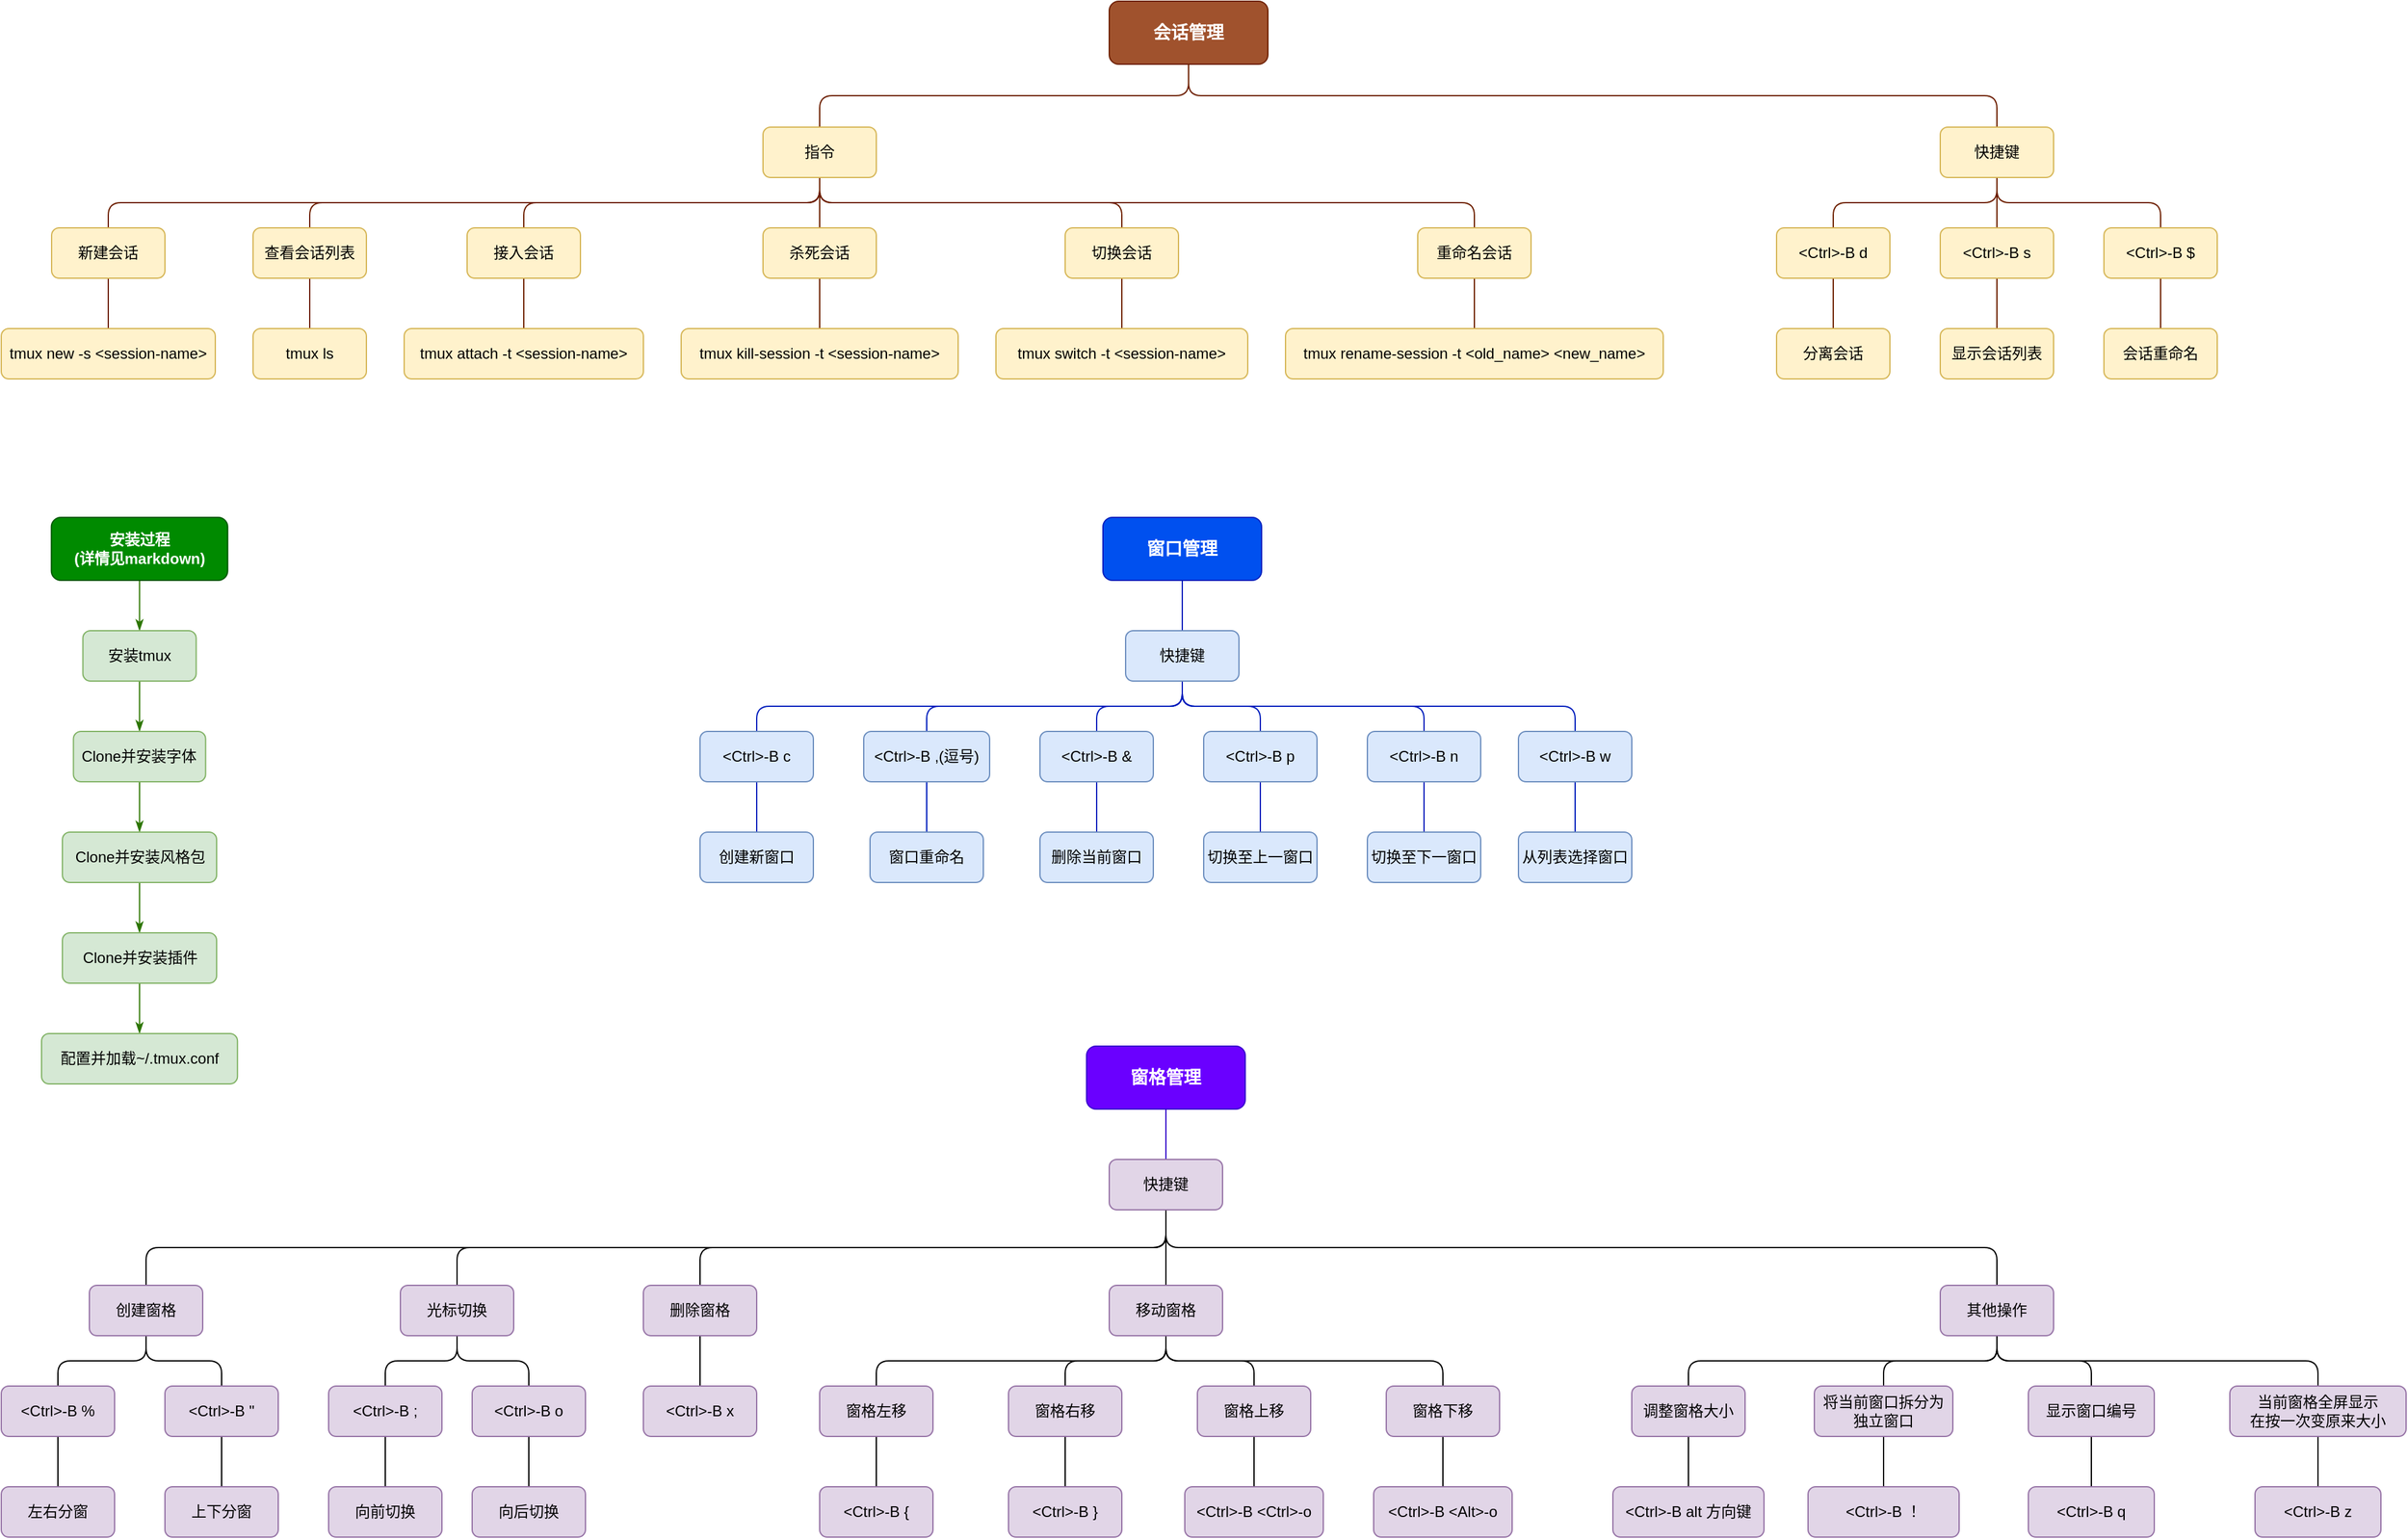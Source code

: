 <mxfile version="23.0.2" type="device">
  <diagram name="第 1 页" id="jVHiiq0NcTN1Iu_3gQoc">
    <mxGraphModel dx="3398" dy="1176" grid="1" gridSize="10" guides="1" tooltips="1" connect="1" arrows="1" fold="1" page="1" pageScale="1" pageWidth="827" pageHeight="1169" math="0" shadow="0">
      <root>
        <mxCell id="0" />
        <mxCell id="1" parent="0" />
        <mxCell id="lMFEjgHvDyypgR_XHPCR-5" style="edgeStyle=orthogonalEdgeStyle;rounded=1;orthogonalLoop=1;jettySize=auto;html=1;exitX=0.5;exitY=1;exitDx=0;exitDy=0;entryX=0.5;entryY=0;entryDx=0;entryDy=0;curved=0;endArrow=classicThin;endFill=1;fillColor=#60a917;strokeColor=#2D7600;" edge="1" parent="1" source="lMFEjgHvDyypgR_XHPCR-3" target="lMFEjgHvDyypgR_XHPCR-4">
          <mxGeometry relative="1" as="geometry" />
        </mxCell>
        <mxCell id="lMFEjgHvDyypgR_XHPCR-3" value="安装过程&lt;br&gt;(详情见markdown)" style="rounded=1;whiteSpace=wrap;html=1;fillColor=#008a00;fontColor=#ffffff;strokeColor=#005700;fontStyle=1" vertex="1" parent="1">
          <mxGeometry x="-1328.19" y="480" width="140" height="50" as="geometry" />
        </mxCell>
        <mxCell id="lMFEjgHvDyypgR_XHPCR-8" style="edgeStyle=orthogonalEdgeStyle;shape=connector;curved=0;rounded=1;orthogonalLoop=1;jettySize=auto;html=1;exitX=0.5;exitY=1;exitDx=0;exitDy=0;entryX=0.5;entryY=0;entryDx=0;entryDy=0;labelBackgroundColor=default;strokeColor=#2D7600;align=center;verticalAlign=middle;fontFamily=Helvetica;fontSize=11;fontColor=default;endArrow=classicThin;endFill=1;fillColor=#60a917;" edge="1" parent="1" source="lMFEjgHvDyypgR_XHPCR-4" target="lMFEjgHvDyypgR_XHPCR-6">
          <mxGeometry relative="1" as="geometry" />
        </mxCell>
        <mxCell id="lMFEjgHvDyypgR_XHPCR-4" value="安装tmux" style="rounded=1;whiteSpace=wrap;html=1;fillColor=#d5e8d4;strokeColor=#82b366;" vertex="1" parent="1">
          <mxGeometry x="-1303.19" y="570" width="90" height="40" as="geometry" />
        </mxCell>
        <mxCell id="lMFEjgHvDyypgR_XHPCR-10" style="edgeStyle=orthogonalEdgeStyle;shape=connector;curved=0;rounded=1;orthogonalLoop=1;jettySize=auto;html=1;exitX=0.5;exitY=1;exitDx=0;exitDy=0;entryX=0.5;entryY=0;entryDx=0;entryDy=0;labelBackgroundColor=default;strokeColor=#2D7600;align=center;verticalAlign=middle;fontFamily=Helvetica;fontSize=11;fontColor=default;endArrow=classicThin;endFill=1;fillColor=#60a917;" edge="1" parent="1" source="lMFEjgHvDyypgR_XHPCR-6" target="lMFEjgHvDyypgR_XHPCR-9">
          <mxGeometry relative="1" as="geometry" />
        </mxCell>
        <mxCell id="lMFEjgHvDyypgR_XHPCR-6" value="Clone并安装字体" style="rounded=1;whiteSpace=wrap;html=1;fillColor=#d5e8d4;strokeColor=#82b366;" vertex="1" parent="1">
          <mxGeometry x="-1310.69" y="650" width="105" height="40" as="geometry" />
        </mxCell>
        <mxCell id="lMFEjgHvDyypgR_XHPCR-12" style="edgeStyle=orthogonalEdgeStyle;shape=connector;curved=0;rounded=1;orthogonalLoop=1;jettySize=auto;html=1;exitX=0.5;exitY=1;exitDx=0;exitDy=0;entryX=0.5;entryY=0;entryDx=0;entryDy=0;labelBackgroundColor=default;strokeColor=#2D7600;align=center;verticalAlign=middle;fontFamily=Helvetica;fontSize=11;fontColor=default;endArrow=classicThin;endFill=1;fillColor=#60a917;" edge="1" parent="1" source="lMFEjgHvDyypgR_XHPCR-9" target="lMFEjgHvDyypgR_XHPCR-11">
          <mxGeometry relative="1" as="geometry" />
        </mxCell>
        <mxCell id="lMFEjgHvDyypgR_XHPCR-9" value="Clone并安装风格包" style="rounded=1;whiteSpace=wrap;html=1;fillColor=#d5e8d4;strokeColor=#82b366;" vertex="1" parent="1">
          <mxGeometry x="-1319.44" y="730" width="122.5" height="40" as="geometry" />
        </mxCell>
        <mxCell id="lMFEjgHvDyypgR_XHPCR-14" style="edgeStyle=orthogonalEdgeStyle;shape=connector;curved=0;rounded=1;orthogonalLoop=1;jettySize=auto;html=1;exitX=0.5;exitY=1;exitDx=0;exitDy=0;entryX=0.5;entryY=0;entryDx=0;entryDy=0;labelBackgroundColor=default;strokeColor=#2D7600;align=center;verticalAlign=middle;fontFamily=Helvetica;fontSize=11;fontColor=default;endArrow=classicThin;endFill=1;fillColor=#60a917;" edge="1" parent="1" source="lMFEjgHvDyypgR_XHPCR-11" target="lMFEjgHvDyypgR_XHPCR-13">
          <mxGeometry relative="1" as="geometry" />
        </mxCell>
        <mxCell id="lMFEjgHvDyypgR_XHPCR-11" value="Clone并安装插件" style="rounded=1;whiteSpace=wrap;html=1;fillColor=#d5e8d4;strokeColor=#82b366;" vertex="1" parent="1">
          <mxGeometry x="-1319.44" y="810" width="122.5" height="40" as="geometry" />
        </mxCell>
        <mxCell id="lMFEjgHvDyypgR_XHPCR-13" value="配置并加载~/.tmux.conf" style="rounded=1;whiteSpace=wrap;html=1;fillColor=#d5e8d4;strokeColor=#82b366;" vertex="1" parent="1">
          <mxGeometry x="-1336" y="890" width="155.62" height="40" as="geometry" />
        </mxCell>
        <mxCell id="lMFEjgHvDyypgR_XHPCR-44" style="edgeStyle=orthogonalEdgeStyle;shape=connector;curved=0;rounded=1;orthogonalLoop=1;jettySize=auto;html=1;exitX=0.5;exitY=1;exitDx=0;exitDy=0;entryX=0.5;entryY=0;entryDx=0;entryDy=0;labelBackgroundColor=default;strokeColor=#6D1F00;align=center;verticalAlign=middle;fontFamily=Helvetica;fontSize=11;fontColor=default;endArrow=none;endFill=0;fillColor=#a0522d;" edge="1" parent="1" source="lMFEjgHvDyypgR_XHPCR-15" target="lMFEjgHvDyypgR_XHPCR-16">
          <mxGeometry relative="1" as="geometry" />
        </mxCell>
        <mxCell id="lMFEjgHvDyypgR_XHPCR-57" style="edgeStyle=orthogonalEdgeStyle;shape=connector;curved=0;rounded=1;orthogonalLoop=1;jettySize=auto;html=1;exitX=0.5;exitY=1;exitDx=0;exitDy=0;entryX=0.5;entryY=0;entryDx=0;entryDy=0;labelBackgroundColor=default;strokeColor=#6D1F00;align=center;verticalAlign=middle;fontFamily=Helvetica;fontSize=11;fontColor=default;endArrow=none;endFill=0;fillColor=#a0522d;" edge="1" parent="1" source="lMFEjgHvDyypgR_XHPCR-15" target="lMFEjgHvDyypgR_XHPCR-17">
          <mxGeometry relative="1" as="geometry" />
        </mxCell>
        <mxCell id="lMFEjgHvDyypgR_XHPCR-15" value="会话管理" style="rounded=1;whiteSpace=wrap;html=1;fillColor=#a0522d;fontColor=#ffffff;strokeColor=#6D1F00;fontStyle=1;fontSize=14;" vertex="1" parent="1">
          <mxGeometry x="-488" y="70" width="126" height="50" as="geometry" />
        </mxCell>
        <mxCell id="lMFEjgHvDyypgR_XHPCR-38" style="edgeStyle=orthogonalEdgeStyle;shape=connector;curved=0;rounded=1;orthogonalLoop=1;jettySize=auto;html=1;exitX=0.5;exitY=1;exitDx=0;exitDy=0;entryX=0.5;entryY=0;entryDx=0;entryDy=0;labelBackgroundColor=default;strokeColor=#6D1F00;align=center;verticalAlign=middle;fontFamily=Helvetica;fontSize=11;fontColor=default;endArrow=none;endFill=0;fillColor=#a0522d;" edge="1" parent="1" source="lMFEjgHvDyypgR_XHPCR-16" target="lMFEjgHvDyypgR_XHPCR-29">
          <mxGeometry relative="1" as="geometry" />
        </mxCell>
        <mxCell id="lMFEjgHvDyypgR_XHPCR-39" style="edgeStyle=orthogonalEdgeStyle;shape=connector;curved=0;rounded=1;orthogonalLoop=1;jettySize=auto;html=1;exitX=0.5;exitY=1;exitDx=0;exitDy=0;entryX=0.5;entryY=0;entryDx=0;entryDy=0;labelBackgroundColor=default;strokeColor=#6D1F00;align=center;verticalAlign=middle;fontFamily=Helvetica;fontSize=11;fontColor=default;endArrow=none;endFill=0;fillColor=#a0522d;" edge="1" parent="1" source="lMFEjgHvDyypgR_XHPCR-16" target="lMFEjgHvDyypgR_XHPCR-25">
          <mxGeometry relative="1" as="geometry" />
        </mxCell>
        <mxCell id="lMFEjgHvDyypgR_XHPCR-40" style="edgeStyle=orthogonalEdgeStyle;shape=connector;curved=0;rounded=1;orthogonalLoop=1;jettySize=auto;html=1;exitX=0.5;exitY=1;exitDx=0;exitDy=0;entryX=0.5;entryY=0;entryDx=0;entryDy=0;labelBackgroundColor=default;strokeColor=#6D1F00;align=center;verticalAlign=middle;fontFamily=Helvetica;fontSize=11;fontColor=default;endArrow=none;endFill=0;fillColor=#a0522d;" edge="1" parent="1" source="lMFEjgHvDyypgR_XHPCR-16" target="lMFEjgHvDyypgR_XHPCR-32">
          <mxGeometry relative="1" as="geometry" />
        </mxCell>
        <mxCell id="lMFEjgHvDyypgR_XHPCR-41" style="edgeStyle=orthogonalEdgeStyle;shape=connector;curved=0;rounded=1;orthogonalLoop=1;jettySize=auto;html=1;exitX=0.5;exitY=1;exitDx=0;exitDy=0;entryX=0.5;entryY=0;entryDx=0;entryDy=0;labelBackgroundColor=default;strokeColor=#6D1F00;align=center;verticalAlign=middle;fontFamily=Helvetica;fontSize=11;fontColor=default;endArrow=none;endFill=0;fillColor=#a0522d;" edge="1" parent="1" source="lMFEjgHvDyypgR_XHPCR-16" target="lMFEjgHvDyypgR_XHPCR-22">
          <mxGeometry relative="1" as="geometry" />
        </mxCell>
        <mxCell id="lMFEjgHvDyypgR_XHPCR-42" style="edgeStyle=orthogonalEdgeStyle;shape=connector;curved=0;rounded=1;orthogonalLoop=1;jettySize=auto;html=1;exitX=0.5;exitY=1;exitDx=0;exitDy=0;entryX=0.5;entryY=0;entryDx=0;entryDy=0;labelBackgroundColor=default;strokeColor=#6D1F00;align=center;verticalAlign=middle;fontFamily=Helvetica;fontSize=11;fontColor=default;endArrow=none;endFill=0;fillColor=#a0522d;" edge="1" parent="1" source="lMFEjgHvDyypgR_XHPCR-16" target="lMFEjgHvDyypgR_XHPCR-36">
          <mxGeometry relative="1" as="geometry" />
        </mxCell>
        <mxCell id="lMFEjgHvDyypgR_XHPCR-43" style="edgeStyle=orthogonalEdgeStyle;shape=connector;curved=0;rounded=1;orthogonalLoop=1;jettySize=auto;html=1;exitX=0.5;exitY=1;exitDx=0;exitDy=0;entryX=0.5;entryY=0;entryDx=0;entryDy=0;labelBackgroundColor=default;strokeColor=#6D1F00;align=center;verticalAlign=middle;fontFamily=Helvetica;fontSize=11;fontColor=default;endArrow=none;endFill=0;fillColor=#a0522d;" edge="1" parent="1" source="lMFEjgHvDyypgR_XHPCR-16" target="lMFEjgHvDyypgR_XHPCR-18">
          <mxGeometry relative="1" as="geometry" />
        </mxCell>
        <mxCell id="lMFEjgHvDyypgR_XHPCR-16" value="指令" style="rounded=1;whiteSpace=wrap;html=1;fillColor=#fff2cc;strokeColor=#d6b656;" vertex="1" parent="1">
          <mxGeometry x="-763" y="170" width="90" height="40" as="geometry" />
        </mxCell>
        <mxCell id="lMFEjgHvDyypgR_XHPCR-48" style="edgeStyle=orthogonalEdgeStyle;shape=connector;curved=0;rounded=1;orthogonalLoop=1;jettySize=auto;html=1;exitX=0.5;exitY=1;exitDx=0;exitDy=0;entryX=0.5;entryY=0;entryDx=0;entryDy=0;labelBackgroundColor=default;strokeColor=#6D1F00;align=center;verticalAlign=middle;fontFamily=Helvetica;fontSize=11;fontColor=default;endArrow=none;endFill=0;fillColor=#a0522d;" edge="1" parent="1" source="lMFEjgHvDyypgR_XHPCR-17" target="lMFEjgHvDyypgR_XHPCR-46">
          <mxGeometry relative="1" as="geometry" />
        </mxCell>
        <mxCell id="lMFEjgHvDyypgR_XHPCR-49" style="edgeStyle=orthogonalEdgeStyle;shape=connector;curved=0;rounded=1;orthogonalLoop=1;jettySize=auto;html=1;exitX=0.5;exitY=1;exitDx=0;exitDy=0;entryX=0.5;entryY=0;entryDx=0;entryDy=0;labelBackgroundColor=default;strokeColor=#6D1F00;align=center;verticalAlign=middle;fontFamily=Helvetica;fontSize=11;fontColor=default;endArrow=none;endFill=0;fillColor=#a0522d;" edge="1" parent="1" source="lMFEjgHvDyypgR_XHPCR-17" target="lMFEjgHvDyypgR_XHPCR-45">
          <mxGeometry relative="1" as="geometry" />
        </mxCell>
        <mxCell id="lMFEjgHvDyypgR_XHPCR-50" style="edgeStyle=orthogonalEdgeStyle;shape=connector;curved=0;rounded=1;orthogonalLoop=1;jettySize=auto;html=1;exitX=0.5;exitY=1;exitDx=0;exitDy=0;entryX=0.5;entryY=0;entryDx=0;entryDy=0;labelBackgroundColor=default;strokeColor=#6D1F00;align=center;verticalAlign=middle;fontFamily=Helvetica;fontSize=11;fontColor=default;endArrow=none;endFill=0;fillColor=#a0522d;" edge="1" parent="1" source="lMFEjgHvDyypgR_XHPCR-17" target="lMFEjgHvDyypgR_XHPCR-47">
          <mxGeometry relative="1" as="geometry" />
        </mxCell>
        <mxCell id="lMFEjgHvDyypgR_XHPCR-17" value="快捷键" style="rounded=1;whiteSpace=wrap;html=1;fillColor=#fff2cc;strokeColor=#d6b656;" vertex="1" parent="1">
          <mxGeometry x="172" y="170" width="90" height="40" as="geometry" />
        </mxCell>
        <mxCell id="lMFEjgHvDyypgR_XHPCR-20" style="edgeStyle=orthogonalEdgeStyle;shape=connector;curved=0;rounded=1;orthogonalLoop=1;jettySize=auto;html=1;exitX=0.5;exitY=1;exitDx=0;exitDy=0;entryX=0.5;entryY=0;entryDx=0;entryDy=0;labelBackgroundColor=default;strokeColor=#6D1F00;align=center;verticalAlign=middle;fontFamily=Helvetica;fontSize=11;fontColor=default;endArrow=none;endFill=0;fillColor=#a0522d;" edge="1" parent="1" source="lMFEjgHvDyypgR_XHPCR-18" target="lMFEjgHvDyypgR_XHPCR-19">
          <mxGeometry relative="1" as="geometry" />
        </mxCell>
        <mxCell id="lMFEjgHvDyypgR_XHPCR-18" value="新建会话" style="rounded=1;whiteSpace=wrap;html=1;fillColor=#fff2cc;strokeColor=#d6b656;" vertex="1" parent="1">
          <mxGeometry x="-1328" y="250" width="90" height="40" as="geometry" />
        </mxCell>
        <mxCell id="lMFEjgHvDyypgR_XHPCR-19" value="tmux new -s &amp;lt;session-name&amp;gt;" style="rounded=1;whiteSpace=wrap;html=1;fillColor=#fff2cc;strokeColor=#d6b656;" vertex="1" parent="1">
          <mxGeometry x="-1368" y="330" width="170" height="40" as="geometry" />
        </mxCell>
        <mxCell id="lMFEjgHvDyypgR_XHPCR-21" style="edgeStyle=orthogonalEdgeStyle;shape=connector;curved=0;rounded=1;orthogonalLoop=1;jettySize=auto;html=1;exitX=0.5;exitY=1;exitDx=0;exitDy=0;entryX=0.5;entryY=0;entryDx=0;entryDy=0;labelBackgroundColor=default;strokeColor=#6D1F00;align=center;verticalAlign=middle;fontFamily=Helvetica;fontSize=11;fontColor=default;endArrow=none;endFill=0;fillColor=#a0522d;" edge="1" source="lMFEjgHvDyypgR_XHPCR-22" target="lMFEjgHvDyypgR_XHPCR-23" parent="1">
          <mxGeometry relative="1" as="geometry" />
        </mxCell>
        <mxCell id="lMFEjgHvDyypgR_XHPCR-22" value="查看会话列表" style="rounded=1;whiteSpace=wrap;html=1;fillColor=#fff2cc;strokeColor=#d6b656;" vertex="1" parent="1">
          <mxGeometry x="-1168" y="250" width="90" height="40" as="geometry" />
        </mxCell>
        <mxCell id="lMFEjgHvDyypgR_XHPCR-23" value="tmux ls" style="rounded=1;whiteSpace=wrap;html=1;fillColor=#fff2cc;strokeColor=#d6b656;" vertex="1" parent="1">
          <mxGeometry x="-1168" y="330" width="90" height="40" as="geometry" />
        </mxCell>
        <mxCell id="lMFEjgHvDyypgR_XHPCR-27" style="edgeStyle=orthogonalEdgeStyle;shape=connector;curved=0;rounded=1;orthogonalLoop=1;jettySize=auto;html=1;exitX=0.5;exitY=1;exitDx=0;exitDy=0;entryX=0.5;entryY=0;entryDx=0;entryDy=0;labelBackgroundColor=default;strokeColor=#6D1F00;align=center;verticalAlign=middle;fontFamily=Helvetica;fontSize=11;fontColor=default;endArrow=none;endFill=0;fillColor=#a0522d;" edge="1" parent="1" source="lMFEjgHvDyypgR_XHPCR-25" target="lMFEjgHvDyypgR_XHPCR-26">
          <mxGeometry relative="1" as="geometry" />
        </mxCell>
        <mxCell id="lMFEjgHvDyypgR_XHPCR-25" value="接入会话" style="rounded=1;whiteSpace=wrap;html=1;fillColor=#fff2cc;strokeColor=#d6b656;" vertex="1" parent="1">
          <mxGeometry x="-998" y="250" width="90" height="40" as="geometry" />
        </mxCell>
        <mxCell id="lMFEjgHvDyypgR_XHPCR-26" value="tmux attach -t &amp;lt;session-name&amp;gt;" style="rounded=1;whiteSpace=wrap;html=1;fillColor=#fff2cc;strokeColor=#d6b656;" vertex="1" parent="1">
          <mxGeometry x="-1048" y="330" width="190" height="40" as="geometry" />
        </mxCell>
        <mxCell id="lMFEjgHvDyypgR_XHPCR-31" style="edgeStyle=orthogonalEdgeStyle;shape=connector;curved=0;rounded=1;orthogonalLoop=1;jettySize=auto;html=1;exitX=0.5;exitY=1;exitDx=0;exitDy=0;entryX=0.5;entryY=0;entryDx=0;entryDy=0;labelBackgroundColor=default;strokeColor=#6D1F00;align=center;verticalAlign=middle;fontFamily=Helvetica;fontSize=11;fontColor=default;endArrow=none;endFill=0;fillColor=#a0522d;" edge="1" parent="1" source="lMFEjgHvDyypgR_XHPCR-29" target="lMFEjgHvDyypgR_XHPCR-30">
          <mxGeometry relative="1" as="geometry" />
        </mxCell>
        <mxCell id="lMFEjgHvDyypgR_XHPCR-29" value="杀死会话" style="rounded=1;whiteSpace=wrap;html=1;fillColor=#fff2cc;strokeColor=#d6b656;" vertex="1" parent="1">
          <mxGeometry x="-763" y="250" width="90" height="40" as="geometry" />
        </mxCell>
        <mxCell id="lMFEjgHvDyypgR_XHPCR-30" value="tmux kill-session -t &amp;lt;session-name&amp;gt;" style="rounded=1;whiteSpace=wrap;html=1;fillColor=#fff2cc;strokeColor=#d6b656;" vertex="1" parent="1">
          <mxGeometry x="-828" y="330" width="220" height="40" as="geometry" />
        </mxCell>
        <mxCell id="lMFEjgHvDyypgR_XHPCR-34" style="edgeStyle=orthogonalEdgeStyle;shape=connector;curved=0;rounded=1;orthogonalLoop=1;jettySize=auto;html=1;exitX=0.5;exitY=1;exitDx=0;exitDy=0;entryX=0.5;entryY=0;entryDx=0;entryDy=0;labelBackgroundColor=default;strokeColor=#6D1F00;align=center;verticalAlign=middle;fontFamily=Helvetica;fontSize=11;fontColor=default;endArrow=none;endFill=0;fillColor=#a0522d;" edge="1" parent="1" source="lMFEjgHvDyypgR_XHPCR-32" target="lMFEjgHvDyypgR_XHPCR-33">
          <mxGeometry relative="1" as="geometry" />
        </mxCell>
        <mxCell id="lMFEjgHvDyypgR_XHPCR-32" value="切换会话" style="rounded=1;whiteSpace=wrap;html=1;fillColor=#fff2cc;strokeColor=#d6b656;" vertex="1" parent="1">
          <mxGeometry x="-523" y="250" width="90" height="40" as="geometry" />
        </mxCell>
        <mxCell id="lMFEjgHvDyypgR_XHPCR-33" value="tmux switch -t &amp;lt;session-name&amp;gt;" style="rounded=1;whiteSpace=wrap;html=1;fillColor=#fff2cc;strokeColor=#d6b656;" vertex="1" parent="1">
          <mxGeometry x="-578" y="330" width="200" height="40" as="geometry" />
        </mxCell>
        <mxCell id="lMFEjgHvDyypgR_XHPCR-35" style="edgeStyle=orthogonalEdgeStyle;shape=connector;curved=0;rounded=1;orthogonalLoop=1;jettySize=auto;html=1;exitX=0.5;exitY=1;exitDx=0;exitDy=0;entryX=0.5;entryY=0;entryDx=0;entryDy=0;labelBackgroundColor=default;strokeColor=#6D1F00;align=center;verticalAlign=middle;fontFamily=Helvetica;fontSize=11;fontColor=default;endArrow=none;endFill=0;fillColor=#a0522d;" edge="1" source="lMFEjgHvDyypgR_XHPCR-36" target="lMFEjgHvDyypgR_XHPCR-37" parent="1">
          <mxGeometry relative="1" as="geometry" />
        </mxCell>
        <mxCell id="lMFEjgHvDyypgR_XHPCR-36" value="重命名会话" style="rounded=1;whiteSpace=wrap;html=1;fillColor=#fff2cc;strokeColor=#d6b656;" vertex="1" parent="1">
          <mxGeometry x="-243" y="250" width="90" height="40" as="geometry" />
        </mxCell>
        <mxCell id="lMFEjgHvDyypgR_XHPCR-37" value="tmux rename-session -t &amp;lt;old_name&amp;gt; &amp;lt;new_name&amp;gt;" style="rounded=1;whiteSpace=wrap;html=1;fillColor=#fff2cc;strokeColor=#d6b656;" vertex="1" parent="1">
          <mxGeometry x="-348" y="330" width="300" height="40" as="geometry" />
        </mxCell>
        <mxCell id="lMFEjgHvDyypgR_XHPCR-54" style="edgeStyle=orthogonalEdgeStyle;shape=connector;curved=0;rounded=1;orthogonalLoop=1;jettySize=auto;html=1;exitX=0.5;exitY=1;exitDx=0;exitDy=0;entryX=0.5;entryY=0;entryDx=0;entryDy=0;labelBackgroundColor=default;strokeColor=#6D1F00;align=center;verticalAlign=middle;fontFamily=Helvetica;fontSize=11;fontColor=default;endArrow=none;endFill=0;fillColor=#a0522d;" edge="1" parent="1" source="lMFEjgHvDyypgR_XHPCR-45" target="lMFEjgHvDyypgR_XHPCR-51">
          <mxGeometry relative="1" as="geometry" />
        </mxCell>
        <mxCell id="lMFEjgHvDyypgR_XHPCR-45" value="&amp;lt;Ctrl&amp;gt;-B d" style="rounded=1;whiteSpace=wrap;html=1;fillColor=#fff2cc;strokeColor=#d6b656;" vertex="1" parent="1">
          <mxGeometry x="42" y="250" width="90" height="40" as="geometry" />
        </mxCell>
        <mxCell id="lMFEjgHvDyypgR_XHPCR-55" style="edgeStyle=orthogonalEdgeStyle;shape=connector;curved=0;rounded=1;orthogonalLoop=1;jettySize=auto;html=1;exitX=0.5;exitY=1;exitDx=0;exitDy=0;entryX=0.5;entryY=0;entryDx=0;entryDy=0;labelBackgroundColor=default;strokeColor=#6D1F00;align=center;verticalAlign=middle;fontFamily=Helvetica;fontSize=11;fontColor=default;endArrow=none;endFill=0;fillColor=#a0522d;" edge="1" parent="1" source="lMFEjgHvDyypgR_XHPCR-46" target="lMFEjgHvDyypgR_XHPCR-52">
          <mxGeometry relative="1" as="geometry" />
        </mxCell>
        <mxCell id="lMFEjgHvDyypgR_XHPCR-46" value="&amp;lt;Ctrl&amp;gt;-B s" style="rounded=1;whiteSpace=wrap;html=1;fillColor=#fff2cc;strokeColor=#d6b656;" vertex="1" parent="1">
          <mxGeometry x="172" y="250" width="90" height="40" as="geometry" />
        </mxCell>
        <mxCell id="lMFEjgHvDyypgR_XHPCR-56" style="edgeStyle=orthogonalEdgeStyle;shape=connector;curved=0;rounded=1;orthogonalLoop=1;jettySize=auto;html=1;exitX=0.5;exitY=1;exitDx=0;exitDy=0;entryX=0.5;entryY=0;entryDx=0;entryDy=0;labelBackgroundColor=default;strokeColor=#6D1F00;align=center;verticalAlign=middle;fontFamily=Helvetica;fontSize=11;fontColor=default;endArrow=none;endFill=0;fillColor=#a0522d;" edge="1" parent="1" source="lMFEjgHvDyypgR_XHPCR-47" target="lMFEjgHvDyypgR_XHPCR-53">
          <mxGeometry relative="1" as="geometry" />
        </mxCell>
        <mxCell id="lMFEjgHvDyypgR_XHPCR-47" value="&amp;lt;Ctrl&amp;gt;-B $" style="rounded=1;whiteSpace=wrap;html=1;fillColor=#fff2cc;strokeColor=#d6b656;" vertex="1" parent="1">
          <mxGeometry x="302" y="250" width="90" height="40" as="geometry" />
        </mxCell>
        <mxCell id="lMFEjgHvDyypgR_XHPCR-51" value="分离会话" style="rounded=1;whiteSpace=wrap;html=1;fillColor=#fff2cc;strokeColor=#d6b656;" vertex="1" parent="1">
          <mxGeometry x="42" y="330" width="90" height="40" as="geometry" />
        </mxCell>
        <mxCell id="lMFEjgHvDyypgR_XHPCR-52" value="显示会话列表" style="rounded=1;whiteSpace=wrap;html=1;fillColor=#fff2cc;strokeColor=#d6b656;" vertex="1" parent="1">
          <mxGeometry x="172" y="330" width="90" height="40" as="geometry" />
        </mxCell>
        <mxCell id="lMFEjgHvDyypgR_XHPCR-53" value="会话重命名" style="rounded=1;whiteSpace=wrap;html=1;fillColor=#fff2cc;strokeColor=#d6b656;" vertex="1" parent="1">
          <mxGeometry x="302" y="330" width="90" height="40" as="geometry" />
        </mxCell>
        <mxCell id="lMFEjgHvDyypgR_XHPCR-85" style="edgeStyle=orthogonalEdgeStyle;shape=connector;curved=0;rounded=1;orthogonalLoop=1;jettySize=auto;html=1;exitX=0.5;exitY=1;exitDx=0;exitDy=0;entryX=0.5;entryY=0;entryDx=0;entryDy=0;labelBackgroundColor=default;strokeColor=#001DBC;align=center;verticalAlign=middle;fontFamily=Helvetica;fontSize=11;fontColor=default;endArrow=none;endFill=0;fillColor=#0050ef;" edge="1" parent="1" source="lMFEjgHvDyypgR_XHPCR-58" target="lMFEjgHvDyypgR_XHPCR-59">
          <mxGeometry relative="1" as="geometry" />
        </mxCell>
        <mxCell id="lMFEjgHvDyypgR_XHPCR-58" value="窗口管理" style="rounded=1;whiteSpace=wrap;html=1;fillColor=#0050ef;fontColor=#ffffff;strokeColor=#001DBC;fontStyle=1;fontSize=14;" vertex="1" parent="1">
          <mxGeometry x="-493" y="480" width="126" height="50" as="geometry" />
        </mxCell>
        <mxCell id="lMFEjgHvDyypgR_XHPCR-78" style="edgeStyle=orthogonalEdgeStyle;shape=connector;curved=0;rounded=1;orthogonalLoop=1;jettySize=auto;html=1;exitX=0.5;exitY=1;exitDx=0;exitDy=0;entryX=0.5;entryY=0;entryDx=0;entryDy=0;labelBackgroundColor=default;strokeColor=#001DBC;align=center;verticalAlign=middle;fontFamily=Helvetica;fontSize=11;fontColor=default;endArrow=none;endFill=0;fillColor=#0050ef;" edge="1" parent="1" source="lMFEjgHvDyypgR_XHPCR-59" target="lMFEjgHvDyypgR_XHPCR-67">
          <mxGeometry relative="1" as="geometry" />
        </mxCell>
        <mxCell id="lMFEjgHvDyypgR_XHPCR-79" style="edgeStyle=orthogonalEdgeStyle;shape=connector;curved=0;rounded=1;orthogonalLoop=1;jettySize=auto;html=1;exitX=0.5;exitY=1;exitDx=0;exitDy=0;entryX=0.5;entryY=0;entryDx=0;entryDy=0;labelBackgroundColor=default;strokeColor=#001DBC;align=center;verticalAlign=middle;fontFamily=Helvetica;fontSize=11;fontColor=default;endArrow=none;endFill=0;fillColor=#0050ef;" edge="1" parent="1" source="lMFEjgHvDyypgR_XHPCR-59" target="lMFEjgHvDyypgR_XHPCR-69">
          <mxGeometry relative="1" as="geometry" />
        </mxCell>
        <mxCell id="lMFEjgHvDyypgR_XHPCR-80" style="edgeStyle=orthogonalEdgeStyle;shape=connector;curved=0;rounded=1;orthogonalLoop=1;jettySize=auto;html=1;exitX=0.5;exitY=1;exitDx=0;exitDy=0;entryX=0.5;entryY=0;entryDx=0;entryDy=0;labelBackgroundColor=default;strokeColor=#001DBC;align=center;verticalAlign=middle;fontFamily=Helvetica;fontSize=11;fontColor=default;endArrow=none;endFill=0;fillColor=#0050ef;" edge="1" parent="1" source="lMFEjgHvDyypgR_XHPCR-59" target="lMFEjgHvDyypgR_XHPCR-64">
          <mxGeometry relative="1" as="geometry" />
        </mxCell>
        <mxCell id="lMFEjgHvDyypgR_XHPCR-81" style="edgeStyle=orthogonalEdgeStyle;shape=connector;curved=0;rounded=1;orthogonalLoop=1;jettySize=auto;html=1;exitX=0.5;exitY=1;exitDx=0;exitDy=0;entryX=0.5;entryY=0;entryDx=0;entryDy=0;labelBackgroundColor=default;strokeColor=#001DBC;align=center;verticalAlign=middle;fontFamily=Helvetica;fontSize=11;fontColor=default;endArrow=none;endFill=0;fillColor=#0050ef;" edge="1" parent="1" source="lMFEjgHvDyypgR_XHPCR-59" target="lMFEjgHvDyypgR_XHPCR-60">
          <mxGeometry relative="1" as="geometry" />
        </mxCell>
        <mxCell id="lMFEjgHvDyypgR_XHPCR-82" style="edgeStyle=orthogonalEdgeStyle;shape=connector;curved=0;rounded=1;orthogonalLoop=1;jettySize=auto;html=1;exitX=0.5;exitY=1;exitDx=0;exitDy=0;labelBackgroundColor=default;strokeColor=#001DBC;align=center;verticalAlign=middle;fontFamily=Helvetica;fontSize=11;fontColor=default;endArrow=none;endFill=0;fillColor=#0050ef;" edge="1" parent="1" source="lMFEjgHvDyypgR_XHPCR-59" target="lMFEjgHvDyypgR_XHPCR-70">
          <mxGeometry relative="1" as="geometry" />
        </mxCell>
        <mxCell id="lMFEjgHvDyypgR_XHPCR-84" style="edgeStyle=orthogonalEdgeStyle;shape=connector;curved=0;rounded=1;orthogonalLoop=1;jettySize=auto;html=1;exitX=0.5;exitY=1;exitDx=0;exitDy=0;entryX=0.5;entryY=0;entryDx=0;entryDy=0;labelBackgroundColor=default;strokeColor=#001DBC;align=center;verticalAlign=middle;fontFamily=Helvetica;fontSize=11;fontColor=default;endArrow=none;endFill=0;fillColor=#0050ef;" edge="1" parent="1" source="lMFEjgHvDyypgR_XHPCR-59" target="lMFEjgHvDyypgR_XHPCR-71">
          <mxGeometry relative="1" as="geometry" />
        </mxCell>
        <mxCell id="lMFEjgHvDyypgR_XHPCR-59" value="快捷键" style="rounded=1;whiteSpace=wrap;html=1;fillColor=#dae8fc;strokeColor=#6c8ebf;" vertex="1" parent="1">
          <mxGeometry x="-475" y="570" width="90" height="40" as="geometry" />
        </mxCell>
        <mxCell id="lMFEjgHvDyypgR_XHPCR-62" style="edgeStyle=orthogonalEdgeStyle;shape=connector;curved=0;rounded=1;orthogonalLoop=1;jettySize=auto;html=1;exitX=0.5;exitY=1;exitDx=0;exitDy=0;entryX=0.5;entryY=0;entryDx=0;entryDy=0;labelBackgroundColor=default;strokeColor=#001DBC;align=center;verticalAlign=middle;fontFamily=Helvetica;fontSize=11;fontColor=default;endArrow=none;endFill=0;fillColor=#0050ef;" edge="1" parent="1" source="lMFEjgHvDyypgR_XHPCR-60" target="lMFEjgHvDyypgR_XHPCR-61">
          <mxGeometry relative="1" as="geometry" />
        </mxCell>
        <mxCell id="lMFEjgHvDyypgR_XHPCR-60" value="&amp;lt;Ctrl&amp;gt;-B c" style="rounded=1;whiteSpace=wrap;html=1;fillColor=#dae8fc;strokeColor=#6c8ebf;" vertex="1" parent="1">
          <mxGeometry x="-813" y="650" width="90" height="40" as="geometry" />
        </mxCell>
        <mxCell id="lMFEjgHvDyypgR_XHPCR-61" value="创建新窗口" style="rounded=1;whiteSpace=wrap;html=1;fillColor=#dae8fc;strokeColor=#6c8ebf;" vertex="1" parent="1">
          <mxGeometry x="-813" y="730" width="90" height="40" as="geometry" />
        </mxCell>
        <mxCell id="lMFEjgHvDyypgR_XHPCR-63" style="edgeStyle=orthogonalEdgeStyle;shape=connector;curved=0;rounded=1;orthogonalLoop=1;jettySize=auto;html=1;exitX=0.5;exitY=1;exitDx=0;exitDy=0;entryX=0.5;entryY=0;entryDx=0;entryDy=0;labelBackgroundColor=default;strokeColor=#001DBC;align=center;verticalAlign=middle;fontFamily=Helvetica;fontSize=11;fontColor=default;endArrow=none;endFill=0;fillColor=#0050ef;" edge="1" source="lMFEjgHvDyypgR_XHPCR-64" target="lMFEjgHvDyypgR_XHPCR-65" parent="1">
          <mxGeometry relative="1" as="geometry" />
        </mxCell>
        <mxCell id="lMFEjgHvDyypgR_XHPCR-64" value="&amp;lt;Ctrl&amp;gt;-B ,(逗号)" style="rounded=1;whiteSpace=wrap;html=1;fillColor=#dae8fc;strokeColor=#6c8ebf;" vertex="1" parent="1">
          <mxGeometry x="-683" y="650" width="100" height="40" as="geometry" />
        </mxCell>
        <mxCell id="lMFEjgHvDyypgR_XHPCR-65" value="窗口重命名" style="rounded=1;whiteSpace=wrap;html=1;fillColor=#dae8fc;strokeColor=#6c8ebf;" vertex="1" parent="1">
          <mxGeometry x="-678" y="730" width="90" height="40" as="geometry" />
        </mxCell>
        <mxCell id="lMFEjgHvDyypgR_XHPCR-66" style="edgeStyle=orthogonalEdgeStyle;shape=connector;curved=0;rounded=1;orthogonalLoop=1;jettySize=auto;html=1;exitX=0.5;exitY=1;exitDx=0;exitDy=0;entryX=0.5;entryY=0;entryDx=0;entryDy=0;labelBackgroundColor=default;strokeColor=#001DBC;align=center;verticalAlign=middle;fontFamily=Helvetica;fontSize=11;fontColor=default;endArrow=none;endFill=0;fillColor=#0050ef;" edge="1" source="lMFEjgHvDyypgR_XHPCR-67" target="lMFEjgHvDyypgR_XHPCR-68" parent="1">
          <mxGeometry relative="1" as="geometry" />
        </mxCell>
        <mxCell id="lMFEjgHvDyypgR_XHPCR-67" value="&amp;lt;Ctrl&amp;gt;-B &amp;amp;" style="rounded=1;whiteSpace=wrap;html=1;fillColor=#dae8fc;strokeColor=#6c8ebf;" vertex="1" parent="1">
          <mxGeometry x="-543" y="650" width="90" height="40" as="geometry" />
        </mxCell>
        <mxCell id="lMFEjgHvDyypgR_XHPCR-68" value="删除当前窗口" style="rounded=1;whiteSpace=wrap;html=1;fillColor=#dae8fc;strokeColor=#6c8ebf;" vertex="1" parent="1">
          <mxGeometry x="-543" y="730" width="90" height="40" as="geometry" />
        </mxCell>
        <mxCell id="lMFEjgHvDyypgR_XHPCR-73" style="edgeStyle=orthogonalEdgeStyle;shape=connector;curved=0;rounded=1;orthogonalLoop=1;jettySize=auto;html=1;exitX=0.5;exitY=1;exitDx=0;exitDy=0;entryX=0.5;entryY=0;entryDx=0;entryDy=0;labelBackgroundColor=default;strokeColor=#001DBC;align=center;verticalAlign=middle;fontFamily=Helvetica;fontSize=11;fontColor=default;endArrow=none;endFill=0;fillColor=#0050ef;" edge="1" parent="1" source="lMFEjgHvDyypgR_XHPCR-69" target="lMFEjgHvDyypgR_XHPCR-72">
          <mxGeometry relative="1" as="geometry" />
        </mxCell>
        <mxCell id="lMFEjgHvDyypgR_XHPCR-69" value="&amp;lt;Ctrl&amp;gt;-B p" style="rounded=1;whiteSpace=wrap;html=1;fillColor=#dae8fc;strokeColor=#6c8ebf;" vertex="1" parent="1">
          <mxGeometry x="-413" y="650" width="90" height="40" as="geometry" />
        </mxCell>
        <mxCell id="lMFEjgHvDyypgR_XHPCR-75" style="edgeStyle=orthogonalEdgeStyle;shape=connector;curved=0;rounded=1;orthogonalLoop=1;jettySize=auto;html=1;exitX=0.5;exitY=1;exitDx=0;exitDy=0;entryX=0.5;entryY=0;entryDx=0;entryDy=0;labelBackgroundColor=default;strokeColor=#001DBC;align=center;verticalAlign=middle;fontFamily=Helvetica;fontSize=11;fontColor=default;endArrow=none;endFill=0;fillColor=#0050ef;" edge="1" parent="1" source="lMFEjgHvDyypgR_XHPCR-70" target="lMFEjgHvDyypgR_XHPCR-74">
          <mxGeometry relative="1" as="geometry" />
        </mxCell>
        <mxCell id="lMFEjgHvDyypgR_XHPCR-70" value="&amp;lt;Ctrl&amp;gt;-B n" style="rounded=1;whiteSpace=wrap;html=1;fillColor=#dae8fc;strokeColor=#6c8ebf;" vertex="1" parent="1">
          <mxGeometry x="-283" y="650" width="90" height="40" as="geometry" />
        </mxCell>
        <mxCell id="lMFEjgHvDyypgR_XHPCR-77" style="edgeStyle=orthogonalEdgeStyle;shape=connector;curved=0;rounded=1;orthogonalLoop=1;jettySize=auto;html=1;exitX=0.5;exitY=1;exitDx=0;exitDy=0;entryX=0.5;entryY=0;entryDx=0;entryDy=0;labelBackgroundColor=default;strokeColor=#001DBC;align=center;verticalAlign=middle;fontFamily=Helvetica;fontSize=11;fontColor=default;endArrow=none;endFill=0;fillColor=#0050ef;" edge="1" parent="1" source="lMFEjgHvDyypgR_XHPCR-71" target="lMFEjgHvDyypgR_XHPCR-76">
          <mxGeometry relative="1" as="geometry" />
        </mxCell>
        <mxCell id="lMFEjgHvDyypgR_XHPCR-71" value="&amp;lt;Ctrl&amp;gt;-B w" style="rounded=1;whiteSpace=wrap;html=1;fillColor=#dae8fc;strokeColor=#6c8ebf;" vertex="1" parent="1">
          <mxGeometry x="-163" y="650" width="90" height="40" as="geometry" />
        </mxCell>
        <mxCell id="lMFEjgHvDyypgR_XHPCR-72" value="切换至上一窗口" style="rounded=1;whiteSpace=wrap;html=1;fillColor=#dae8fc;strokeColor=#6c8ebf;" vertex="1" parent="1">
          <mxGeometry x="-413" y="730" width="90" height="40" as="geometry" />
        </mxCell>
        <mxCell id="lMFEjgHvDyypgR_XHPCR-74" value="切换至下一窗口" style="rounded=1;whiteSpace=wrap;html=1;fillColor=#dae8fc;strokeColor=#6c8ebf;" vertex="1" parent="1">
          <mxGeometry x="-283" y="730" width="90" height="40" as="geometry" />
        </mxCell>
        <mxCell id="lMFEjgHvDyypgR_XHPCR-76" value="从列表选择窗口" style="rounded=1;whiteSpace=wrap;html=1;fillColor=#dae8fc;strokeColor=#6c8ebf;" vertex="1" parent="1">
          <mxGeometry x="-163" y="730" width="90" height="40" as="geometry" />
        </mxCell>
        <mxCell id="lMFEjgHvDyypgR_XHPCR-88" style="edgeStyle=orthogonalEdgeStyle;shape=connector;curved=0;rounded=1;orthogonalLoop=1;jettySize=auto;html=1;exitX=0.5;exitY=1;exitDx=0;exitDy=0;entryX=0.5;entryY=0;entryDx=0;entryDy=0;labelBackgroundColor=default;strokeColor=#3700CC;align=center;verticalAlign=middle;fontFamily=Helvetica;fontSize=11;fontColor=default;endArrow=none;endFill=0;fillColor=#6a00ff;" edge="1" parent="1" source="lMFEjgHvDyypgR_XHPCR-86" target="lMFEjgHvDyypgR_XHPCR-87">
          <mxGeometry relative="1" as="geometry" />
        </mxCell>
        <mxCell id="lMFEjgHvDyypgR_XHPCR-86" value="窗格管理" style="rounded=1;whiteSpace=wrap;html=1;fillColor=#6a00ff;fontColor=#ffffff;strokeColor=#3700CC;fontStyle=1;fontSize=14;" vertex="1" parent="1">
          <mxGeometry x="-506" y="900" width="126" height="50" as="geometry" />
        </mxCell>
        <mxCell id="lMFEjgHvDyypgR_XHPCR-145" style="edgeStyle=orthogonalEdgeStyle;shape=connector;curved=0;rounded=1;orthogonalLoop=1;jettySize=auto;html=1;exitX=0.5;exitY=1;exitDx=0;exitDy=0;entryX=0.5;entryY=0;entryDx=0;entryDy=0;labelBackgroundColor=default;strokeColor=default;align=center;verticalAlign=middle;fontFamily=Helvetica;fontSize=11;fontColor=default;endArrow=none;endFill=0;" edge="1" parent="1" source="lMFEjgHvDyypgR_XHPCR-87" target="lMFEjgHvDyypgR_XHPCR-91">
          <mxGeometry relative="1" as="geometry" />
        </mxCell>
        <mxCell id="lMFEjgHvDyypgR_XHPCR-146" style="edgeStyle=orthogonalEdgeStyle;shape=connector;curved=0;rounded=1;orthogonalLoop=1;jettySize=auto;html=1;exitX=0.5;exitY=1;exitDx=0;exitDy=0;entryX=0.5;entryY=0;entryDx=0;entryDy=0;labelBackgroundColor=default;strokeColor=default;align=center;verticalAlign=middle;fontFamily=Helvetica;fontSize=11;fontColor=default;endArrow=none;endFill=0;" edge="1" parent="1" source="lMFEjgHvDyypgR_XHPCR-87" target="lMFEjgHvDyypgR_XHPCR-92">
          <mxGeometry relative="1" as="geometry" />
        </mxCell>
        <mxCell id="lMFEjgHvDyypgR_XHPCR-147" style="edgeStyle=orthogonalEdgeStyle;shape=connector;curved=0;rounded=1;orthogonalLoop=1;jettySize=auto;html=1;exitX=0.5;exitY=1;exitDx=0;exitDy=0;entryX=0.5;entryY=0;entryDx=0;entryDy=0;labelBackgroundColor=default;strokeColor=default;align=center;verticalAlign=middle;fontFamily=Helvetica;fontSize=11;fontColor=default;endArrow=none;endFill=0;" edge="1" parent="1" source="lMFEjgHvDyypgR_XHPCR-87" target="lMFEjgHvDyypgR_XHPCR-93">
          <mxGeometry relative="1" as="geometry" />
        </mxCell>
        <mxCell id="lMFEjgHvDyypgR_XHPCR-149" style="edgeStyle=orthogonalEdgeStyle;shape=connector;curved=0;rounded=1;orthogonalLoop=1;jettySize=auto;html=1;exitX=0.5;exitY=1;exitDx=0;exitDy=0;entryX=0.5;entryY=0;entryDx=0;entryDy=0;labelBackgroundColor=default;strokeColor=default;align=center;verticalAlign=middle;fontFamily=Helvetica;fontSize=11;fontColor=default;endArrow=none;endFill=0;" edge="1" parent="1" source="lMFEjgHvDyypgR_XHPCR-87" target="lMFEjgHvDyypgR_XHPCR-90">
          <mxGeometry relative="1" as="geometry" />
        </mxCell>
        <mxCell id="lMFEjgHvDyypgR_XHPCR-150" style="edgeStyle=orthogonalEdgeStyle;shape=connector;curved=0;rounded=1;orthogonalLoop=1;jettySize=auto;html=1;exitX=0.5;exitY=1;exitDx=0;exitDy=0;entryX=0.5;entryY=0;entryDx=0;entryDy=0;labelBackgroundColor=default;strokeColor=default;align=center;verticalAlign=middle;fontFamily=Helvetica;fontSize=11;fontColor=default;endArrow=none;endFill=0;" edge="1" parent="1" source="lMFEjgHvDyypgR_XHPCR-87" target="lMFEjgHvDyypgR_XHPCR-89">
          <mxGeometry relative="1" as="geometry" />
        </mxCell>
        <mxCell id="lMFEjgHvDyypgR_XHPCR-87" value="快捷键" style="rounded=1;whiteSpace=wrap;html=1;fillColor=#e1d5e7;strokeColor=#9673a6;" vertex="1" parent="1">
          <mxGeometry x="-488" y="990" width="90" height="40" as="geometry" />
        </mxCell>
        <mxCell id="lMFEjgHvDyypgR_XHPCR-101" style="edgeStyle=orthogonalEdgeStyle;shape=connector;curved=0;rounded=1;orthogonalLoop=1;jettySize=auto;html=1;exitX=0.5;exitY=1;exitDx=0;exitDy=0;entryX=0.5;entryY=0;entryDx=0;entryDy=0;labelBackgroundColor=default;strokeColor=default;align=center;verticalAlign=middle;fontFamily=Helvetica;fontSize=11;fontColor=default;endArrow=none;endFill=0;" edge="1" parent="1" source="lMFEjgHvDyypgR_XHPCR-89" target="lMFEjgHvDyypgR_XHPCR-94">
          <mxGeometry relative="1" as="geometry" />
        </mxCell>
        <mxCell id="lMFEjgHvDyypgR_XHPCR-102" style="edgeStyle=orthogonalEdgeStyle;shape=connector;curved=0;rounded=1;orthogonalLoop=1;jettySize=auto;html=1;exitX=0.5;exitY=1;exitDx=0;exitDy=0;entryX=0.5;entryY=0;entryDx=0;entryDy=0;labelBackgroundColor=default;strokeColor=default;align=center;verticalAlign=middle;fontFamily=Helvetica;fontSize=11;fontColor=default;endArrow=none;endFill=0;" edge="1" parent="1" source="lMFEjgHvDyypgR_XHPCR-89" target="lMFEjgHvDyypgR_XHPCR-95">
          <mxGeometry relative="1" as="geometry" />
        </mxCell>
        <mxCell id="lMFEjgHvDyypgR_XHPCR-89" value="创建窗格" style="rounded=1;whiteSpace=wrap;html=1;fillColor=#e1d5e7;strokeColor=#9673a6;" vertex="1" parent="1">
          <mxGeometry x="-1298" y="1090" width="90" height="40" as="geometry" />
        </mxCell>
        <mxCell id="lMFEjgHvDyypgR_XHPCR-108" style="edgeStyle=orthogonalEdgeStyle;shape=connector;curved=0;rounded=1;orthogonalLoop=1;jettySize=auto;html=1;exitX=0.5;exitY=1;exitDx=0;exitDy=0;entryX=0.5;entryY=0;entryDx=0;entryDy=0;labelBackgroundColor=default;strokeColor=default;align=center;verticalAlign=middle;fontFamily=Helvetica;fontSize=11;fontColor=default;endArrow=none;endFill=0;" edge="1" parent="1" source="lMFEjgHvDyypgR_XHPCR-90" target="lMFEjgHvDyypgR_XHPCR-100">
          <mxGeometry relative="1" as="geometry" />
        </mxCell>
        <mxCell id="lMFEjgHvDyypgR_XHPCR-109" style="edgeStyle=orthogonalEdgeStyle;shape=connector;curved=0;rounded=1;orthogonalLoop=1;jettySize=auto;html=1;exitX=0.5;exitY=1;exitDx=0;exitDy=0;entryX=0.5;entryY=0;entryDx=0;entryDy=0;labelBackgroundColor=default;strokeColor=default;align=center;verticalAlign=middle;fontFamily=Helvetica;fontSize=11;fontColor=default;endArrow=none;endFill=0;" edge="1" parent="1" source="lMFEjgHvDyypgR_XHPCR-90" target="lMFEjgHvDyypgR_XHPCR-103">
          <mxGeometry relative="1" as="geometry" />
        </mxCell>
        <mxCell id="lMFEjgHvDyypgR_XHPCR-90" value="光标切换" style="rounded=1;whiteSpace=wrap;html=1;fillColor=#e1d5e7;strokeColor=#9673a6;" vertex="1" parent="1">
          <mxGeometry x="-1051" y="1090" width="90" height="40" as="geometry" />
        </mxCell>
        <mxCell id="lMFEjgHvDyypgR_XHPCR-117" style="edgeStyle=orthogonalEdgeStyle;shape=connector;curved=0;rounded=1;orthogonalLoop=1;jettySize=auto;html=1;exitX=0.5;exitY=1;exitDx=0;exitDy=0;entryX=0.5;entryY=0;entryDx=0;entryDy=0;labelBackgroundColor=default;strokeColor=default;align=center;verticalAlign=middle;fontFamily=Helvetica;fontSize=11;fontColor=default;endArrow=none;endFill=0;" edge="1" parent="1" source="lMFEjgHvDyypgR_XHPCR-91" target="lMFEjgHvDyypgR_XHPCR-115">
          <mxGeometry relative="1" as="geometry" />
        </mxCell>
        <mxCell id="lMFEjgHvDyypgR_XHPCR-118" style="edgeStyle=orthogonalEdgeStyle;shape=connector;curved=0;rounded=1;orthogonalLoop=1;jettySize=auto;html=1;exitX=0.5;exitY=1;exitDx=0;exitDy=0;entryX=0.5;entryY=0;entryDx=0;entryDy=0;labelBackgroundColor=default;strokeColor=default;align=center;verticalAlign=middle;fontFamily=Helvetica;fontSize=11;fontColor=default;endArrow=none;endFill=0;" edge="1" parent="1" source="lMFEjgHvDyypgR_XHPCR-91" target="lMFEjgHvDyypgR_XHPCR-116">
          <mxGeometry relative="1" as="geometry" />
        </mxCell>
        <mxCell id="lMFEjgHvDyypgR_XHPCR-129" style="edgeStyle=orthogonalEdgeStyle;shape=connector;curved=0;rounded=1;orthogonalLoop=1;jettySize=auto;html=1;exitX=0.5;exitY=1;exitDx=0;exitDy=0;entryX=0.5;entryY=0;entryDx=0;entryDy=0;labelBackgroundColor=default;strokeColor=default;align=center;verticalAlign=middle;fontFamily=Helvetica;fontSize=11;fontColor=default;endArrow=none;endFill=0;" edge="1" parent="1" source="lMFEjgHvDyypgR_XHPCR-91" target="lMFEjgHvDyypgR_XHPCR-124">
          <mxGeometry relative="1" as="geometry" />
        </mxCell>
        <mxCell id="lMFEjgHvDyypgR_XHPCR-130" style="edgeStyle=orthogonalEdgeStyle;shape=connector;curved=0;rounded=1;orthogonalLoop=1;jettySize=auto;html=1;exitX=0.5;exitY=1;exitDx=0;exitDy=0;entryX=0.5;entryY=0;entryDx=0;entryDy=0;labelBackgroundColor=default;strokeColor=default;align=center;verticalAlign=middle;fontFamily=Helvetica;fontSize=11;fontColor=default;endArrow=none;endFill=0;" edge="1" parent="1" source="lMFEjgHvDyypgR_XHPCR-91" target="lMFEjgHvDyypgR_XHPCR-126">
          <mxGeometry relative="1" as="geometry" />
        </mxCell>
        <mxCell id="lMFEjgHvDyypgR_XHPCR-91" value="移动窗格" style="rounded=1;whiteSpace=wrap;html=1;fillColor=#e1d5e7;strokeColor=#9673a6;" vertex="1" parent="1">
          <mxGeometry x="-488" y="1090" width="90" height="40" as="geometry" />
        </mxCell>
        <mxCell id="lMFEjgHvDyypgR_XHPCR-111" style="edgeStyle=orthogonalEdgeStyle;shape=connector;curved=0;rounded=1;orthogonalLoop=1;jettySize=auto;html=1;exitX=0.5;exitY=1;exitDx=0;exitDy=0;entryX=0.5;entryY=0;entryDx=0;entryDy=0;labelBackgroundColor=default;strokeColor=default;align=center;verticalAlign=middle;fontFamily=Helvetica;fontSize=11;fontColor=default;endArrow=none;endFill=0;" edge="1" parent="1" source="lMFEjgHvDyypgR_XHPCR-92" target="lMFEjgHvDyypgR_XHPCR-110">
          <mxGeometry relative="1" as="geometry" />
        </mxCell>
        <mxCell id="lMFEjgHvDyypgR_XHPCR-92" value="删除窗格" style="rounded=1;whiteSpace=wrap;html=1;fillColor=#e1d5e7;strokeColor=#9673a6;" vertex="1" parent="1">
          <mxGeometry x="-858" y="1090" width="90" height="40" as="geometry" />
        </mxCell>
        <mxCell id="lMFEjgHvDyypgR_XHPCR-140" style="edgeStyle=orthogonalEdgeStyle;shape=connector;curved=0;rounded=1;orthogonalLoop=1;jettySize=auto;html=1;exitX=0.5;exitY=1;exitDx=0;exitDy=0;entryX=0.5;entryY=0;entryDx=0;entryDy=0;labelBackgroundColor=default;strokeColor=default;align=center;verticalAlign=middle;fontFamily=Helvetica;fontSize=11;fontColor=default;endArrow=none;endFill=0;" edge="1" parent="1" source="lMFEjgHvDyypgR_XHPCR-93" target="lMFEjgHvDyypgR_XHPCR-131">
          <mxGeometry relative="1" as="geometry" />
        </mxCell>
        <mxCell id="lMFEjgHvDyypgR_XHPCR-141" style="edgeStyle=orthogonalEdgeStyle;shape=connector;curved=0;rounded=1;orthogonalLoop=1;jettySize=auto;html=1;exitX=0.5;exitY=1;exitDx=0;exitDy=0;entryX=0.5;entryY=0;entryDx=0;entryDy=0;labelBackgroundColor=default;strokeColor=default;align=center;verticalAlign=middle;fontFamily=Helvetica;fontSize=11;fontColor=default;endArrow=none;endFill=0;" edge="1" parent="1" source="lMFEjgHvDyypgR_XHPCR-93" target="lMFEjgHvDyypgR_XHPCR-134">
          <mxGeometry relative="1" as="geometry" />
        </mxCell>
        <mxCell id="lMFEjgHvDyypgR_XHPCR-143" style="edgeStyle=orthogonalEdgeStyle;shape=connector;curved=0;rounded=1;orthogonalLoop=1;jettySize=auto;html=1;exitX=0.5;exitY=1;exitDx=0;exitDy=0;entryX=0.5;entryY=0;entryDx=0;entryDy=0;labelBackgroundColor=default;strokeColor=default;align=center;verticalAlign=middle;fontFamily=Helvetica;fontSize=11;fontColor=default;endArrow=none;endFill=0;" edge="1" parent="1" source="lMFEjgHvDyypgR_XHPCR-93" target="lMFEjgHvDyypgR_XHPCR-112">
          <mxGeometry relative="1" as="geometry" />
        </mxCell>
        <mxCell id="lMFEjgHvDyypgR_XHPCR-144" style="edgeStyle=orthogonalEdgeStyle;shape=connector;curved=0;rounded=1;orthogonalLoop=1;jettySize=auto;html=1;exitX=0.5;exitY=1;exitDx=0;exitDy=0;entryX=0.5;entryY=0;entryDx=0;entryDy=0;labelBackgroundColor=default;strokeColor=default;align=center;verticalAlign=middle;fontFamily=Helvetica;fontSize=11;fontColor=default;endArrow=none;endFill=0;" edge="1" parent="1" source="lMFEjgHvDyypgR_XHPCR-93" target="lMFEjgHvDyypgR_XHPCR-137">
          <mxGeometry relative="1" as="geometry" />
        </mxCell>
        <mxCell id="lMFEjgHvDyypgR_XHPCR-93" value="其他操作" style="rounded=1;whiteSpace=wrap;html=1;fillColor=#e1d5e7;strokeColor=#9673a6;" vertex="1" parent="1">
          <mxGeometry x="172" y="1090" width="90" height="40" as="geometry" />
        </mxCell>
        <mxCell id="lMFEjgHvDyypgR_XHPCR-98" style="edgeStyle=orthogonalEdgeStyle;shape=connector;curved=0;rounded=1;orthogonalLoop=1;jettySize=auto;html=1;exitX=0.5;exitY=1;exitDx=0;exitDy=0;entryX=0.5;entryY=0;entryDx=0;entryDy=0;labelBackgroundColor=default;strokeColor=default;align=center;verticalAlign=middle;fontFamily=Helvetica;fontSize=11;fontColor=default;endArrow=none;endFill=0;" edge="1" parent="1" source="lMFEjgHvDyypgR_XHPCR-94" target="lMFEjgHvDyypgR_XHPCR-96">
          <mxGeometry relative="1" as="geometry" />
        </mxCell>
        <mxCell id="lMFEjgHvDyypgR_XHPCR-94" value="&amp;lt;Ctrl&amp;gt;-B %" style="rounded=1;whiteSpace=wrap;html=1;fillColor=#e1d5e7;strokeColor=#9673a6;" vertex="1" parent="1">
          <mxGeometry x="-1368" y="1170" width="90" height="40" as="geometry" />
        </mxCell>
        <mxCell id="lMFEjgHvDyypgR_XHPCR-99" style="edgeStyle=orthogonalEdgeStyle;shape=connector;curved=0;rounded=1;orthogonalLoop=1;jettySize=auto;html=1;exitX=0.5;exitY=1;exitDx=0;exitDy=0;entryX=0.5;entryY=0;entryDx=0;entryDy=0;labelBackgroundColor=default;strokeColor=default;align=center;verticalAlign=middle;fontFamily=Helvetica;fontSize=11;fontColor=default;endArrow=none;endFill=0;" edge="1" parent="1" source="lMFEjgHvDyypgR_XHPCR-95" target="lMFEjgHvDyypgR_XHPCR-97">
          <mxGeometry relative="1" as="geometry" />
        </mxCell>
        <mxCell id="lMFEjgHvDyypgR_XHPCR-95" value="&amp;lt;Ctrl&amp;gt;-B &quot;" style="rounded=1;whiteSpace=wrap;html=1;fillColor=#e1d5e7;strokeColor=#9673a6;" vertex="1" parent="1">
          <mxGeometry x="-1238" y="1170" width="90" height="40" as="geometry" />
        </mxCell>
        <mxCell id="lMFEjgHvDyypgR_XHPCR-96" value="左右分窗" style="rounded=1;whiteSpace=wrap;html=1;fillColor=#e1d5e7;strokeColor=#9673a6;" vertex="1" parent="1">
          <mxGeometry x="-1368" y="1250" width="90" height="40" as="geometry" />
        </mxCell>
        <mxCell id="lMFEjgHvDyypgR_XHPCR-97" value="上下分窗" style="rounded=1;whiteSpace=wrap;html=1;fillColor=#e1d5e7;strokeColor=#9673a6;" vertex="1" parent="1">
          <mxGeometry x="-1238" y="1250" width="90" height="40" as="geometry" />
        </mxCell>
        <mxCell id="lMFEjgHvDyypgR_XHPCR-106" style="edgeStyle=orthogonalEdgeStyle;shape=connector;curved=0;rounded=1;orthogonalLoop=1;jettySize=auto;html=1;exitX=0.5;exitY=1;exitDx=0;exitDy=0;entryX=0.5;entryY=0;entryDx=0;entryDy=0;labelBackgroundColor=default;strokeColor=default;align=center;verticalAlign=middle;fontFamily=Helvetica;fontSize=11;fontColor=default;endArrow=none;endFill=0;" edge="1" parent="1" source="lMFEjgHvDyypgR_XHPCR-100" target="lMFEjgHvDyypgR_XHPCR-104">
          <mxGeometry relative="1" as="geometry" />
        </mxCell>
        <mxCell id="lMFEjgHvDyypgR_XHPCR-100" value="&amp;lt;Ctrl&amp;gt;-B ;" style="rounded=1;whiteSpace=wrap;html=1;fillColor=#e1d5e7;strokeColor=#9673a6;" vertex="1" parent="1">
          <mxGeometry x="-1108" y="1170" width="90" height="40" as="geometry" />
        </mxCell>
        <mxCell id="lMFEjgHvDyypgR_XHPCR-107" style="edgeStyle=orthogonalEdgeStyle;shape=connector;curved=0;rounded=1;orthogonalLoop=1;jettySize=auto;html=1;exitX=0.5;exitY=1;exitDx=0;exitDy=0;entryX=0.5;entryY=0;entryDx=0;entryDy=0;labelBackgroundColor=default;strokeColor=default;align=center;verticalAlign=middle;fontFamily=Helvetica;fontSize=11;fontColor=default;endArrow=none;endFill=0;" edge="1" parent="1" source="lMFEjgHvDyypgR_XHPCR-103" target="lMFEjgHvDyypgR_XHPCR-105">
          <mxGeometry relative="1" as="geometry" />
        </mxCell>
        <mxCell id="lMFEjgHvDyypgR_XHPCR-103" value="&amp;lt;Ctrl&amp;gt;-B o" style="rounded=1;whiteSpace=wrap;html=1;fillColor=#e1d5e7;strokeColor=#9673a6;" vertex="1" parent="1">
          <mxGeometry x="-994" y="1170" width="90" height="40" as="geometry" />
        </mxCell>
        <mxCell id="lMFEjgHvDyypgR_XHPCR-104" value="向前切换" style="rounded=1;whiteSpace=wrap;html=1;fillColor=#e1d5e7;strokeColor=#9673a6;" vertex="1" parent="1">
          <mxGeometry x="-1108" y="1250" width="90" height="40" as="geometry" />
        </mxCell>
        <mxCell id="lMFEjgHvDyypgR_XHPCR-105" value="向后切换" style="rounded=1;whiteSpace=wrap;html=1;fillColor=#e1d5e7;strokeColor=#9673a6;" vertex="1" parent="1">
          <mxGeometry x="-994" y="1250" width="90" height="40" as="geometry" />
        </mxCell>
        <mxCell id="lMFEjgHvDyypgR_XHPCR-110" value="&amp;lt;Ctrl&amp;gt;-B x" style="rounded=1;whiteSpace=wrap;html=1;fillColor=#e1d5e7;strokeColor=#9673a6;" vertex="1" parent="1">
          <mxGeometry x="-858" y="1170" width="90" height="40" as="geometry" />
        </mxCell>
        <mxCell id="lMFEjgHvDyypgR_XHPCR-114" style="edgeStyle=orthogonalEdgeStyle;shape=connector;curved=0;rounded=1;orthogonalLoop=1;jettySize=auto;html=1;exitX=0.5;exitY=1;exitDx=0;exitDy=0;entryX=0.5;entryY=0;entryDx=0;entryDy=0;labelBackgroundColor=default;strokeColor=default;align=center;verticalAlign=middle;fontFamily=Helvetica;fontSize=11;fontColor=default;endArrow=none;endFill=0;" edge="1" parent="1" source="lMFEjgHvDyypgR_XHPCR-112" target="lMFEjgHvDyypgR_XHPCR-113">
          <mxGeometry relative="1" as="geometry" />
        </mxCell>
        <mxCell id="lMFEjgHvDyypgR_XHPCR-112" value="调整窗格大小" style="rounded=1;whiteSpace=wrap;html=1;fillColor=#e1d5e7;strokeColor=#9673a6;" vertex="1" parent="1">
          <mxGeometry x="-73" y="1170" width="90" height="40" as="geometry" />
        </mxCell>
        <mxCell id="lMFEjgHvDyypgR_XHPCR-113" value="&amp;lt;Ctrl&amp;gt;-B alt 方向键" style="rounded=1;whiteSpace=wrap;html=1;fillColor=#e1d5e7;strokeColor=#9673a6;" vertex="1" parent="1">
          <mxGeometry x="-88" y="1250" width="120" height="40" as="geometry" />
        </mxCell>
        <mxCell id="lMFEjgHvDyypgR_XHPCR-121" style="edgeStyle=orthogonalEdgeStyle;shape=connector;curved=0;rounded=1;orthogonalLoop=1;jettySize=auto;html=1;exitX=0.5;exitY=1;exitDx=0;exitDy=0;entryX=0.5;entryY=0;entryDx=0;entryDy=0;labelBackgroundColor=default;strokeColor=default;align=center;verticalAlign=middle;fontFamily=Helvetica;fontSize=11;fontColor=default;endArrow=none;endFill=0;" edge="1" parent="1" source="lMFEjgHvDyypgR_XHPCR-115" target="lMFEjgHvDyypgR_XHPCR-119">
          <mxGeometry relative="1" as="geometry" />
        </mxCell>
        <mxCell id="lMFEjgHvDyypgR_XHPCR-115" value="窗格左移" style="rounded=1;whiteSpace=wrap;html=1;fillColor=#e1d5e7;strokeColor=#9673a6;" vertex="1" parent="1">
          <mxGeometry x="-718" y="1170" width="90" height="40" as="geometry" />
        </mxCell>
        <mxCell id="lMFEjgHvDyypgR_XHPCR-122" style="edgeStyle=orthogonalEdgeStyle;shape=connector;curved=0;rounded=1;orthogonalLoop=1;jettySize=auto;html=1;exitX=0.5;exitY=1;exitDx=0;exitDy=0;entryX=0.5;entryY=0;entryDx=0;entryDy=0;labelBackgroundColor=default;strokeColor=default;align=center;verticalAlign=middle;fontFamily=Helvetica;fontSize=11;fontColor=default;endArrow=none;endFill=0;" edge="1" parent="1" source="lMFEjgHvDyypgR_XHPCR-116" target="lMFEjgHvDyypgR_XHPCR-120">
          <mxGeometry relative="1" as="geometry" />
        </mxCell>
        <mxCell id="lMFEjgHvDyypgR_XHPCR-116" value="窗格右移" style="rounded=1;whiteSpace=wrap;html=1;fillColor=#e1d5e7;strokeColor=#9673a6;" vertex="1" parent="1">
          <mxGeometry x="-568" y="1170" width="90" height="40" as="geometry" />
        </mxCell>
        <mxCell id="lMFEjgHvDyypgR_XHPCR-119" value="&amp;lt;Ctrl&amp;gt;-B {" style="rounded=1;whiteSpace=wrap;html=1;fillColor=#e1d5e7;strokeColor=#9673a6;" vertex="1" parent="1">
          <mxGeometry x="-718" y="1250" width="90" height="40" as="geometry" />
        </mxCell>
        <mxCell id="lMFEjgHvDyypgR_XHPCR-120" value="&amp;lt;Ctrl&amp;gt;-B }" style="rounded=1;whiteSpace=wrap;html=1;fillColor=#e1d5e7;strokeColor=#9673a6;" vertex="1" parent="1">
          <mxGeometry x="-568" y="1250" width="90" height="40" as="geometry" />
        </mxCell>
        <mxCell id="lMFEjgHvDyypgR_XHPCR-123" style="edgeStyle=orthogonalEdgeStyle;shape=connector;curved=0;rounded=1;orthogonalLoop=1;jettySize=auto;html=1;exitX=0.5;exitY=1;exitDx=0;exitDy=0;entryX=0.5;entryY=0;entryDx=0;entryDy=0;labelBackgroundColor=default;strokeColor=default;align=center;verticalAlign=middle;fontFamily=Helvetica;fontSize=11;fontColor=default;endArrow=none;endFill=0;" edge="1" source="lMFEjgHvDyypgR_XHPCR-124" target="lMFEjgHvDyypgR_XHPCR-125" parent="1">
          <mxGeometry relative="1" as="geometry" />
        </mxCell>
        <mxCell id="lMFEjgHvDyypgR_XHPCR-124" value="窗格上移" style="rounded=1;whiteSpace=wrap;html=1;fillColor=#e1d5e7;strokeColor=#9673a6;" vertex="1" parent="1">
          <mxGeometry x="-418" y="1170" width="90" height="40" as="geometry" />
        </mxCell>
        <mxCell id="lMFEjgHvDyypgR_XHPCR-125" value="&amp;lt;Ctrl&amp;gt;-B &amp;lt;Ctrl&amp;gt;-o" style="rounded=1;whiteSpace=wrap;html=1;fillColor=#e1d5e7;strokeColor=#9673a6;" vertex="1" parent="1">
          <mxGeometry x="-428" y="1250" width="110" height="40" as="geometry" />
        </mxCell>
        <mxCell id="lMFEjgHvDyypgR_XHPCR-128" style="edgeStyle=orthogonalEdgeStyle;shape=connector;curved=0;rounded=1;orthogonalLoop=1;jettySize=auto;html=1;exitX=0.5;exitY=1;exitDx=0;exitDy=0;entryX=0.5;entryY=0;entryDx=0;entryDy=0;labelBackgroundColor=default;strokeColor=default;align=center;verticalAlign=middle;fontFamily=Helvetica;fontSize=11;fontColor=default;endArrow=none;endFill=0;" edge="1" parent="1" source="lMFEjgHvDyypgR_XHPCR-126" target="lMFEjgHvDyypgR_XHPCR-127">
          <mxGeometry relative="1" as="geometry" />
        </mxCell>
        <mxCell id="lMFEjgHvDyypgR_XHPCR-126" value="窗格下移" style="rounded=1;whiteSpace=wrap;html=1;fillColor=#e1d5e7;strokeColor=#9673a6;" vertex="1" parent="1">
          <mxGeometry x="-268" y="1170" width="90" height="40" as="geometry" />
        </mxCell>
        <mxCell id="lMFEjgHvDyypgR_XHPCR-127" value="&amp;lt;Ctrl&amp;gt;-B &amp;lt;Alt&amp;gt;-o" style="rounded=1;whiteSpace=wrap;html=1;fillColor=#e1d5e7;strokeColor=#9673a6;" vertex="1" parent="1">
          <mxGeometry x="-278" y="1250" width="110" height="40" as="geometry" />
        </mxCell>
        <mxCell id="lMFEjgHvDyypgR_XHPCR-133" style="edgeStyle=orthogonalEdgeStyle;shape=connector;curved=0;rounded=1;orthogonalLoop=1;jettySize=auto;html=1;exitX=0.5;exitY=1;exitDx=0;exitDy=0;entryX=0.5;entryY=0;entryDx=0;entryDy=0;labelBackgroundColor=default;strokeColor=default;align=center;verticalAlign=middle;fontFamily=Helvetica;fontSize=11;fontColor=default;endArrow=none;endFill=0;" edge="1" parent="1" source="lMFEjgHvDyypgR_XHPCR-131" target="lMFEjgHvDyypgR_XHPCR-132">
          <mxGeometry relative="1" as="geometry" />
        </mxCell>
        <mxCell id="lMFEjgHvDyypgR_XHPCR-131" value="将当前窗口拆分为&lt;br&gt;独立窗口" style="rounded=1;whiteSpace=wrap;html=1;fillColor=#e1d5e7;strokeColor=#9673a6;" vertex="1" parent="1">
          <mxGeometry x="72" y="1170" width="110" height="40" as="geometry" />
        </mxCell>
        <mxCell id="lMFEjgHvDyypgR_XHPCR-132" value="&amp;lt;Ctrl&amp;gt;-B ！" style="rounded=1;whiteSpace=wrap;html=1;fillColor=#e1d5e7;strokeColor=#9673a6;" vertex="1" parent="1">
          <mxGeometry x="67" y="1250" width="120" height="40" as="geometry" />
        </mxCell>
        <mxCell id="lMFEjgHvDyypgR_XHPCR-136" style="edgeStyle=orthogonalEdgeStyle;shape=connector;curved=0;rounded=1;orthogonalLoop=1;jettySize=auto;html=1;exitX=0.5;exitY=1;exitDx=0;exitDy=0;entryX=0.5;entryY=0;entryDx=0;entryDy=0;labelBackgroundColor=default;strokeColor=default;align=center;verticalAlign=middle;fontFamily=Helvetica;fontSize=11;fontColor=default;endArrow=none;endFill=0;" edge="1" parent="1" source="lMFEjgHvDyypgR_XHPCR-134" target="lMFEjgHvDyypgR_XHPCR-135">
          <mxGeometry relative="1" as="geometry" />
        </mxCell>
        <mxCell id="lMFEjgHvDyypgR_XHPCR-134" value="显示窗口编号" style="rounded=1;whiteSpace=wrap;html=1;fillColor=#e1d5e7;strokeColor=#9673a6;" vertex="1" parent="1">
          <mxGeometry x="242" y="1170" width="100" height="40" as="geometry" />
        </mxCell>
        <mxCell id="lMFEjgHvDyypgR_XHPCR-135" value="&amp;lt;Ctrl&amp;gt;-B q" style="rounded=1;whiteSpace=wrap;html=1;fillColor=#e1d5e7;strokeColor=#9673a6;" vertex="1" parent="1">
          <mxGeometry x="242" y="1250" width="100" height="40" as="geometry" />
        </mxCell>
        <mxCell id="lMFEjgHvDyypgR_XHPCR-139" style="edgeStyle=orthogonalEdgeStyle;shape=connector;curved=0;rounded=1;orthogonalLoop=1;jettySize=auto;html=1;exitX=0.5;exitY=1;exitDx=0;exitDy=0;entryX=0.5;entryY=0;entryDx=0;entryDy=0;labelBackgroundColor=default;strokeColor=default;align=center;verticalAlign=middle;fontFamily=Helvetica;fontSize=11;fontColor=default;endArrow=none;endFill=0;" edge="1" parent="1" source="lMFEjgHvDyypgR_XHPCR-137" target="lMFEjgHvDyypgR_XHPCR-138">
          <mxGeometry relative="1" as="geometry" />
        </mxCell>
        <mxCell id="lMFEjgHvDyypgR_XHPCR-137" value="当前窗格全屏显示&lt;br&gt;在按一次变原来大小" style="rounded=1;whiteSpace=wrap;html=1;fillColor=#e1d5e7;strokeColor=#9673a6;" vertex="1" parent="1">
          <mxGeometry x="402" y="1170" width="140" height="40" as="geometry" />
        </mxCell>
        <mxCell id="lMFEjgHvDyypgR_XHPCR-138" value="&amp;lt;Ctrl&amp;gt;-B z" style="rounded=1;whiteSpace=wrap;html=1;fillColor=#e1d5e7;strokeColor=#9673a6;" vertex="1" parent="1">
          <mxGeometry x="422" y="1250" width="100" height="40" as="geometry" />
        </mxCell>
      </root>
    </mxGraphModel>
  </diagram>
</mxfile>
